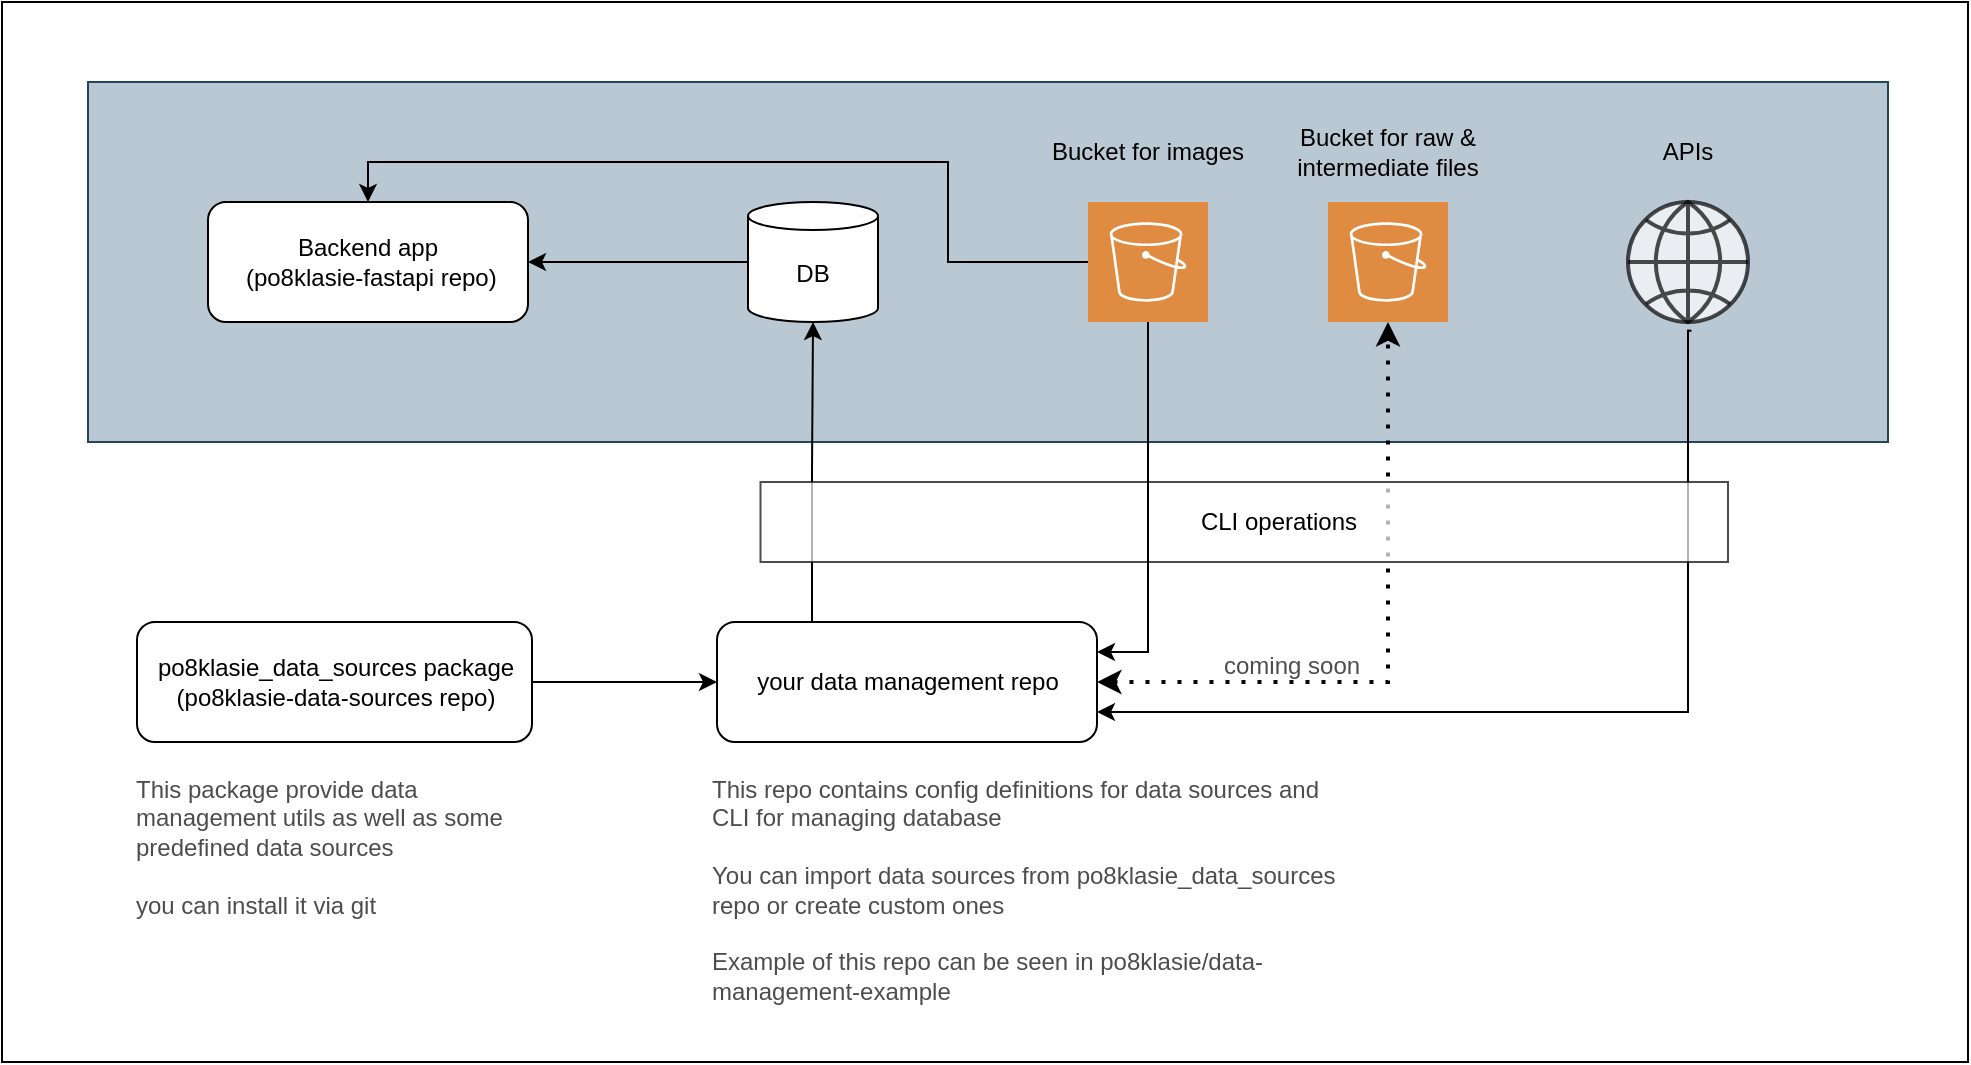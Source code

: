 <mxfile version="21.0.6" type="device"><diagram id="OJ0VhKdT6fwm4KRNyvsO" name="Page-1"><mxGraphModel dx="1434" dy="779" grid="1" gridSize="10" guides="1" tooltips="1" connect="1" arrows="1" fold="1" page="1" pageScale="1" pageWidth="850" pageHeight="1100" math="0" shadow="0"><root><mxCell id="0"/><mxCell id="1" parent="0"/><mxCell id="cTYLkJpVHq0jFC4GmI_c-48" value="" style="rounded=0;whiteSpace=wrap;html=1;" parent="1" vertex="1"><mxGeometry x="37" y="170" width="983" height="530" as="geometry"/></mxCell><mxCell id="cTYLkJpVHq0jFC4GmI_c-10" value="" style="rounded=0;whiteSpace=wrap;html=1;fillColor=#bac8d3;strokeColor=#23445d;" parent="1" vertex="1"><mxGeometry x="80" y="210" width="900" height="180" as="geometry"/></mxCell><mxCell id="XZaJruF5dNfJmctM2JAi-1" style="edgeStyle=orthogonalEdgeStyle;rounded=0;orthogonalLoop=1;jettySize=auto;html=1;entryX=0.5;entryY=0;entryDx=0;entryDy=0;" edge="1" parent="1" source="cTYLkJpVHq0jFC4GmI_c-25" target="cTYLkJpVHq0jFC4GmI_c-2"><mxGeometry relative="1" as="geometry"><Array as="points"><mxPoint x="510" y="300"/><mxPoint x="510" y="250"/><mxPoint x="220" y="250"/></Array></mxGeometry></mxCell><mxCell id="cTYLkJpVHq0jFC4GmI_c-2" value="Backend app&lt;br&gt;&amp;nbsp;(po8klasie-fastapi repo)" style="rounded=1;whiteSpace=wrap;html=1;" parent="1" vertex="1"><mxGeometry x="140" y="270" width="160" height="60" as="geometry"/></mxCell><mxCell id="cTYLkJpVHq0jFC4GmI_c-8" style="edgeStyle=orthogonalEdgeStyle;rounded=0;orthogonalLoop=1;jettySize=auto;html=1;exitX=0;exitY=0.5;exitDx=0;exitDy=0;exitPerimeter=0;entryX=1;entryY=0.5;entryDx=0;entryDy=0;" parent="1" source="cTYLkJpVHq0jFC4GmI_c-5" target="cTYLkJpVHq0jFC4GmI_c-2" edge="1"><mxGeometry relative="1" as="geometry"/></mxCell><mxCell id="cTYLkJpVHq0jFC4GmI_c-5" value="DB" style="shape=cylinder3;whiteSpace=wrap;html=1;boundedLbl=1;backgroundOutline=1;size=7;" parent="1" vertex="1"><mxGeometry x="410" y="270" width="65" height="60" as="geometry"/></mxCell><mxCell id="cTYLkJpVHq0jFC4GmI_c-9" value="po8klasie_data_sources package&lt;br&gt;(po8klasie-data-sources repo)" style="rounded=1;whiteSpace=wrap;html=1;" parent="1" vertex="1"><mxGeometry x="104.5" y="480" width="197.5" height="60" as="geometry"/></mxCell><mxCell id="cTYLkJpVHq0jFC4GmI_c-11" value="" style="shape=image;html=1;verticalAlign=top;verticalLabelPosition=bottom;labelBackgroundColor=#ffffff;imageAspect=0;aspect=fixed;image=https://cdn4.iconfinder.com/data/icons/ionicons/512/icon-social-github-128.png" parent="1" vertex="1"><mxGeometry x="79" y="461" width="38" height="38" as="geometry"/></mxCell><mxCell id="cTYLkJpVHq0jFC4GmI_c-14" style="edgeStyle=orthogonalEdgeStyle;rounded=0;orthogonalLoop=1;jettySize=auto;html=1;exitX=0.25;exitY=0;exitDx=0;exitDy=0;" parent="1" source="cTYLkJpVHq0jFC4GmI_c-12" target="cTYLkJpVHq0jFC4GmI_c-5" edge="1"><mxGeometry relative="1" as="geometry"/></mxCell><mxCell id="cTYLkJpVHq0jFC4GmI_c-37" style="edgeStyle=orthogonalEdgeStyle;rounded=0;orthogonalLoop=1;jettySize=auto;html=1;exitX=0.529;exitY=1.072;exitDx=0;exitDy=0;entryX=1;entryY=0.75;entryDx=0;entryDy=0;fontColor=#000000;exitPerimeter=0;" parent="1" source="cTYLkJpVHq0jFC4GmI_c-36" target="cTYLkJpVHq0jFC4GmI_c-12" edge="1"><mxGeometry relative="1" as="geometry"><Array as="points"><mxPoint x="880" y="334"/><mxPoint x="880" y="525"/></Array></mxGeometry></mxCell><mxCell id="cTYLkJpVHq0jFC4GmI_c-12" value="your data management repo" style="rounded=1;whiteSpace=wrap;html=1;" parent="1" vertex="1"><mxGeometry x="394.5" y="480" width="190" height="60" as="geometry"/></mxCell><mxCell id="cTYLkJpVHq0jFC4GmI_c-13" style="edgeStyle=orthogonalEdgeStyle;rounded=0;orthogonalLoop=1;jettySize=auto;html=1;exitX=1;exitY=0.5;exitDx=0;exitDy=0;entryX=0;entryY=0.5;entryDx=0;entryDy=0;" parent="1" source="cTYLkJpVHq0jFC4GmI_c-9" target="cTYLkJpVHq0jFC4GmI_c-12" edge="1"><mxGeometry relative="1" as="geometry"/></mxCell><mxCell id="cTYLkJpVHq0jFC4GmI_c-17" value="&lt;font color=&quot;#4d4d4d&quot;&gt;This package provide data management utils as well as some predefined data sources&lt;br&gt;&lt;br&gt;you can install it via git&lt;br&gt;&lt;/font&gt;" style="text;html=1;strokeColor=none;fillColor=none;align=left;verticalAlign=top;whiteSpace=wrap;rounded=0;" parent="1" vertex="1"><mxGeometry x="102" y="550" width="190" height="100" as="geometry"/></mxCell><mxCell id="cTYLkJpVHq0jFC4GmI_c-18" value="&lt;font color=&quot;#4d4d4d&quot;&gt;This repo contains config definitions for data sources and CLI for managing database&lt;br&gt;&lt;br&gt;You can import data sources from po8klasie_data_sources repo or create custom ones&lt;br&gt;&lt;br&gt;Example of this repo can be seen in po8klasie/data-management-example&lt;br&gt;&lt;/font&gt;" style="text;html=1;strokeColor=none;fillColor=none;align=left;verticalAlign=top;whiteSpace=wrap;rounded=0;" parent="1" vertex="1"><mxGeometry x="389.5" y="550" width="322.5" height="140" as="geometry"/></mxCell><mxCell id="cTYLkJpVHq0jFC4GmI_c-22" value="" style="sketch=0;pointerEvents=1;shadow=0;dashed=0;html=1;strokeColor=none;fillColor=#DF8C42;labelPosition=center;verticalLabelPosition=bottom;verticalAlign=top;align=center;outlineConnect=0;shape=mxgraph.veeam2.aws_s3;fontColor=#4D4D4D;" parent="1" vertex="1"><mxGeometry x="700" y="270" width="60" height="60" as="geometry"/></mxCell><mxCell id="cTYLkJpVHq0jFC4GmI_c-23" value="" style="endArrow=classic;dashed=1;html=1;dashPattern=1 3;strokeWidth=2;rounded=0;fontColor=#4D4D4D;exitX=1;exitY=0.5;exitDx=0;exitDy=0;endFill=1;startArrow=classic;startFill=1;" parent="1" source="cTYLkJpVHq0jFC4GmI_c-12" target="cTYLkJpVHq0jFC4GmI_c-22" edge="1"><mxGeometry width="50" height="50" relative="1" as="geometry"><mxPoint x="410" y="450" as="sourcePoint"/><mxPoint x="630" y="480" as="targetPoint"/><Array as="points"><mxPoint x="730" y="510"/></Array></mxGeometry></mxCell><mxCell id="cTYLkJpVHq0jFC4GmI_c-24" value="Bucket for images" style="text;html=1;strokeColor=none;fillColor=none;align=center;verticalAlign=middle;whiteSpace=wrap;rounded=0;fontColor=#000000;" parent="1" vertex="1"><mxGeometry x="560" y="230" width="100" height="30" as="geometry"/></mxCell><mxCell id="cTYLkJpVHq0jFC4GmI_c-25" value="" style="sketch=0;pointerEvents=1;shadow=0;dashed=0;html=1;strokeColor=none;fillColor=#DF8C42;labelPosition=center;verticalLabelPosition=bottom;verticalAlign=top;align=center;outlineConnect=0;shape=mxgraph.veeam2.aws_s3;fontColor=#4D4D4D;" parent="1" vertex="1"><mxGeometry x="580" y="270" width="60" height="60" as="geometry"/></mxCell><mxCell id="cTYLkJpVHq0jFC4GmI_c-27" value="" style="rounded=0;whiteSpace=wrap;html=1;fontColor=#4D4D4D;opacity=70;" parent="1" vertex="1"><mxGeometry x="416.25" y="410" width="483.75" height="40" as="geometry"/></mxCell><mxCell id="cTYLkJpVHq0jFC4GmI_c-29" value="Bucket for raw &amp;amp; intermediate files" style="text;html=1;strokeColor=none;fillColor=none;align=center;verticalAlign=middle;whiteSpace=wrap;rounded=0;fontColor=#000000;" parent="1" vertex="1"><mxGeometry x="670" y="230" width="120" height="30" as="geometry"/></mxCell><mxCell id="cTYLkJpVHq0jFC4GmI_c-30" value="&lt;font color=&quot;#4d4d4d&quot;&gt;coming soon&lt;br&gt;&lt;/font&gt;" style="text;html=1;strokeColor=none;fillColor=none;align=left;verticalAlign=top;whiteSpace=wrap;rounded=0;" parent="1" vertex="1"><mxGeometry x="646" y="488" width="86" height="20" as="geometry"/></mxCell><mxCell id="cTYLkJpVHq0jFC4GmI_c-26" style="edgeStyle=orthogonalEdgeStyle;rounded=0;orthogonalLoop=1;jettySize=auto;html=1;fontColor=#4D4D4D;entryX=1;entryY=0.25;entryDx=0;entryDy=0;" parent="1" source="cTYLkJpVHq0jFC4GmI_c-25" target="cTYLkJpVHq0jFC4GmI_c-12" edge="1"><mxGeometry relative="1" as="geometry"/></mxCell><mxCell id="cTYLkJpVHq0jFC4GmI_c-36" value="" style="html=1;verticalLabelPosition=bottom;align=center;labelBackgroundColor=#ffffff;verticalAlign=top;strokeWidth=2;strokeColor=#000000;shadow=0;dashed=0;shape=mxgraph.ios7.icons.globe;fontColor=#000000;opacity=70;" parent="1" vertex="1"><mxGeometry x="850" y="270" width="60" height="60" as="geometry"/></mxCell><mxCell id="cTYLkJpVHq0jFC4GmI_c-38" value="APIs" style="text;html=1;strokeColor=none;fillColor=none;align=center;verticalAlign=middle;whiteSpace=wrap;rounded=0;fontColor=#000000;" parent="1" vertex="1"><mxGeometry x="820" y="230" width="120" height="30" as="geometry"/></mxCell><mxCell id="cTYLkJpVHq0jFC4GmI_c-47" value="" style="group" parent="1" vertex="1" connectable="0"><mxGeometry x="593.125" y="412.5" width="130" height="35" as="geometry"/></mxCell><mxCell id="cTYLkJpVHq0jFC4GmI_c-20" value="CLI operations" style="text;html=1;strokeColor=none;fillColor=none;align=center;verticalAlign=middle;whiteSpace=wrap;rounded=0;fontColor=#000000;" parent="cTYLkJpVHq0jFC4GmI_c-47" vertex="1"><mxGeometry x="35" y="2.5" width="95" height="30" as="geometry"/></mxCell><mxCell id="cTYLkJpVHq0jFC4GmI_c-19" value="" style="shape=image;html=1;verticalAlign=top;verticalLabelPosition=bottom;labelBackgroundColor=#ffffff;imageAspect=0;aspect=fixed;image=https://cdn1.iconfinder.com/data/icons/ionicons-fill-vol-2/512/terminal-128.png;fontColor=#4D4D4D;" parent="cTYLkJpVHq0jFC4GmI_c-47" vertex="1"><mxGeometry width="35" height="35" as="geometry"/></mxCell></root></mxGraphModel></diagram></mxfile>
